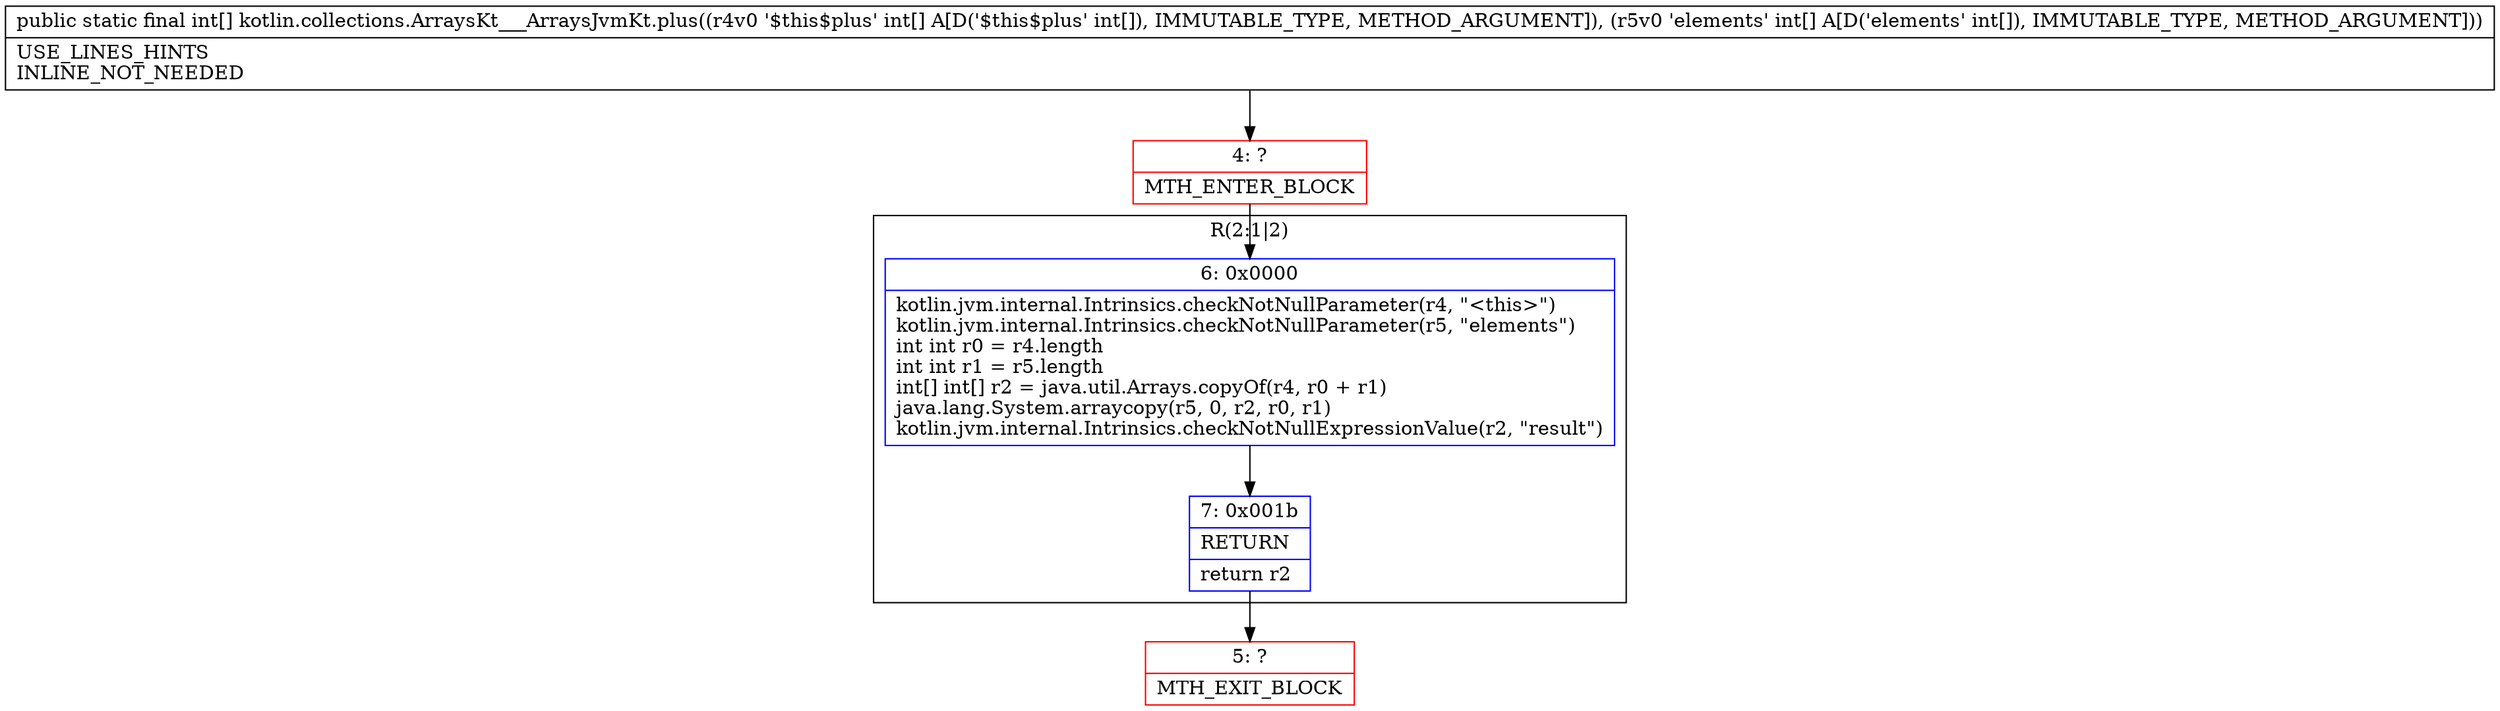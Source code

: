 digraph "CFG forkotlin.collections.ArraysKt___ArraysJvmKt.plus([I[I)[I" {
subgraph cluster_Region_652859036 {
label = "R(2:1|2)";
node [shape=record,color=blue];
Node_6 [shape=record,label="{6\:\ 0x0000|kotlin.jvm.internal.Intrinsics.checkNotNullParameter(r4, \"\<this\>\")\lkotlin.jvm.internal.Intrinsics.checkNotNullParameter(r5, \"elements\")\lint int r0 = r4.length\lint int r1 = r5.length\lint[] int[] r2 = java.util.Arrays.copyOf(r4, r0 + r1)\ljava.lang.System.arraycopy(r5, 0, r2, r0, r1)\lkotlin.jvm.internal.Intrinsics.checkNotNullExpressionValue(r2, \"result\")\l}"];
Node_7 [shape=record,label="{7\:\ 0x001b|RETURN\l|return r2\l}"];
}
Node_4 [shape=record,color=red,label="{4\:\ ?|MTH_ENTER_BLOCK\l}"];
Node_5 [shape=record,color=red,label="{5\:\ ?|MTH_EXIT_BLOCK\l}"];
MethodNode[shape=record,label="{public static final int[] kotlin.collections.ArraysKt___ArraysJvmKt.plus((r4v0 '$this$plus' int[] A[D('$this$plus' int[]), IMMUTABLE_TYPE, METHOD_ARGUMENT]), (r5v0 'elements' int[] A[D('elements' int[]), IMMUTABLE_TYPE, METHOD_ARGUMENT]))  | USE_LINES_HINTS\lINLINE_NOT_NEEDED\l}"];
MethodNode -> Node_4;Node_6 -> Node_7;
Node_7 -> Node_5;
Node_4 -> Node_6;
}

